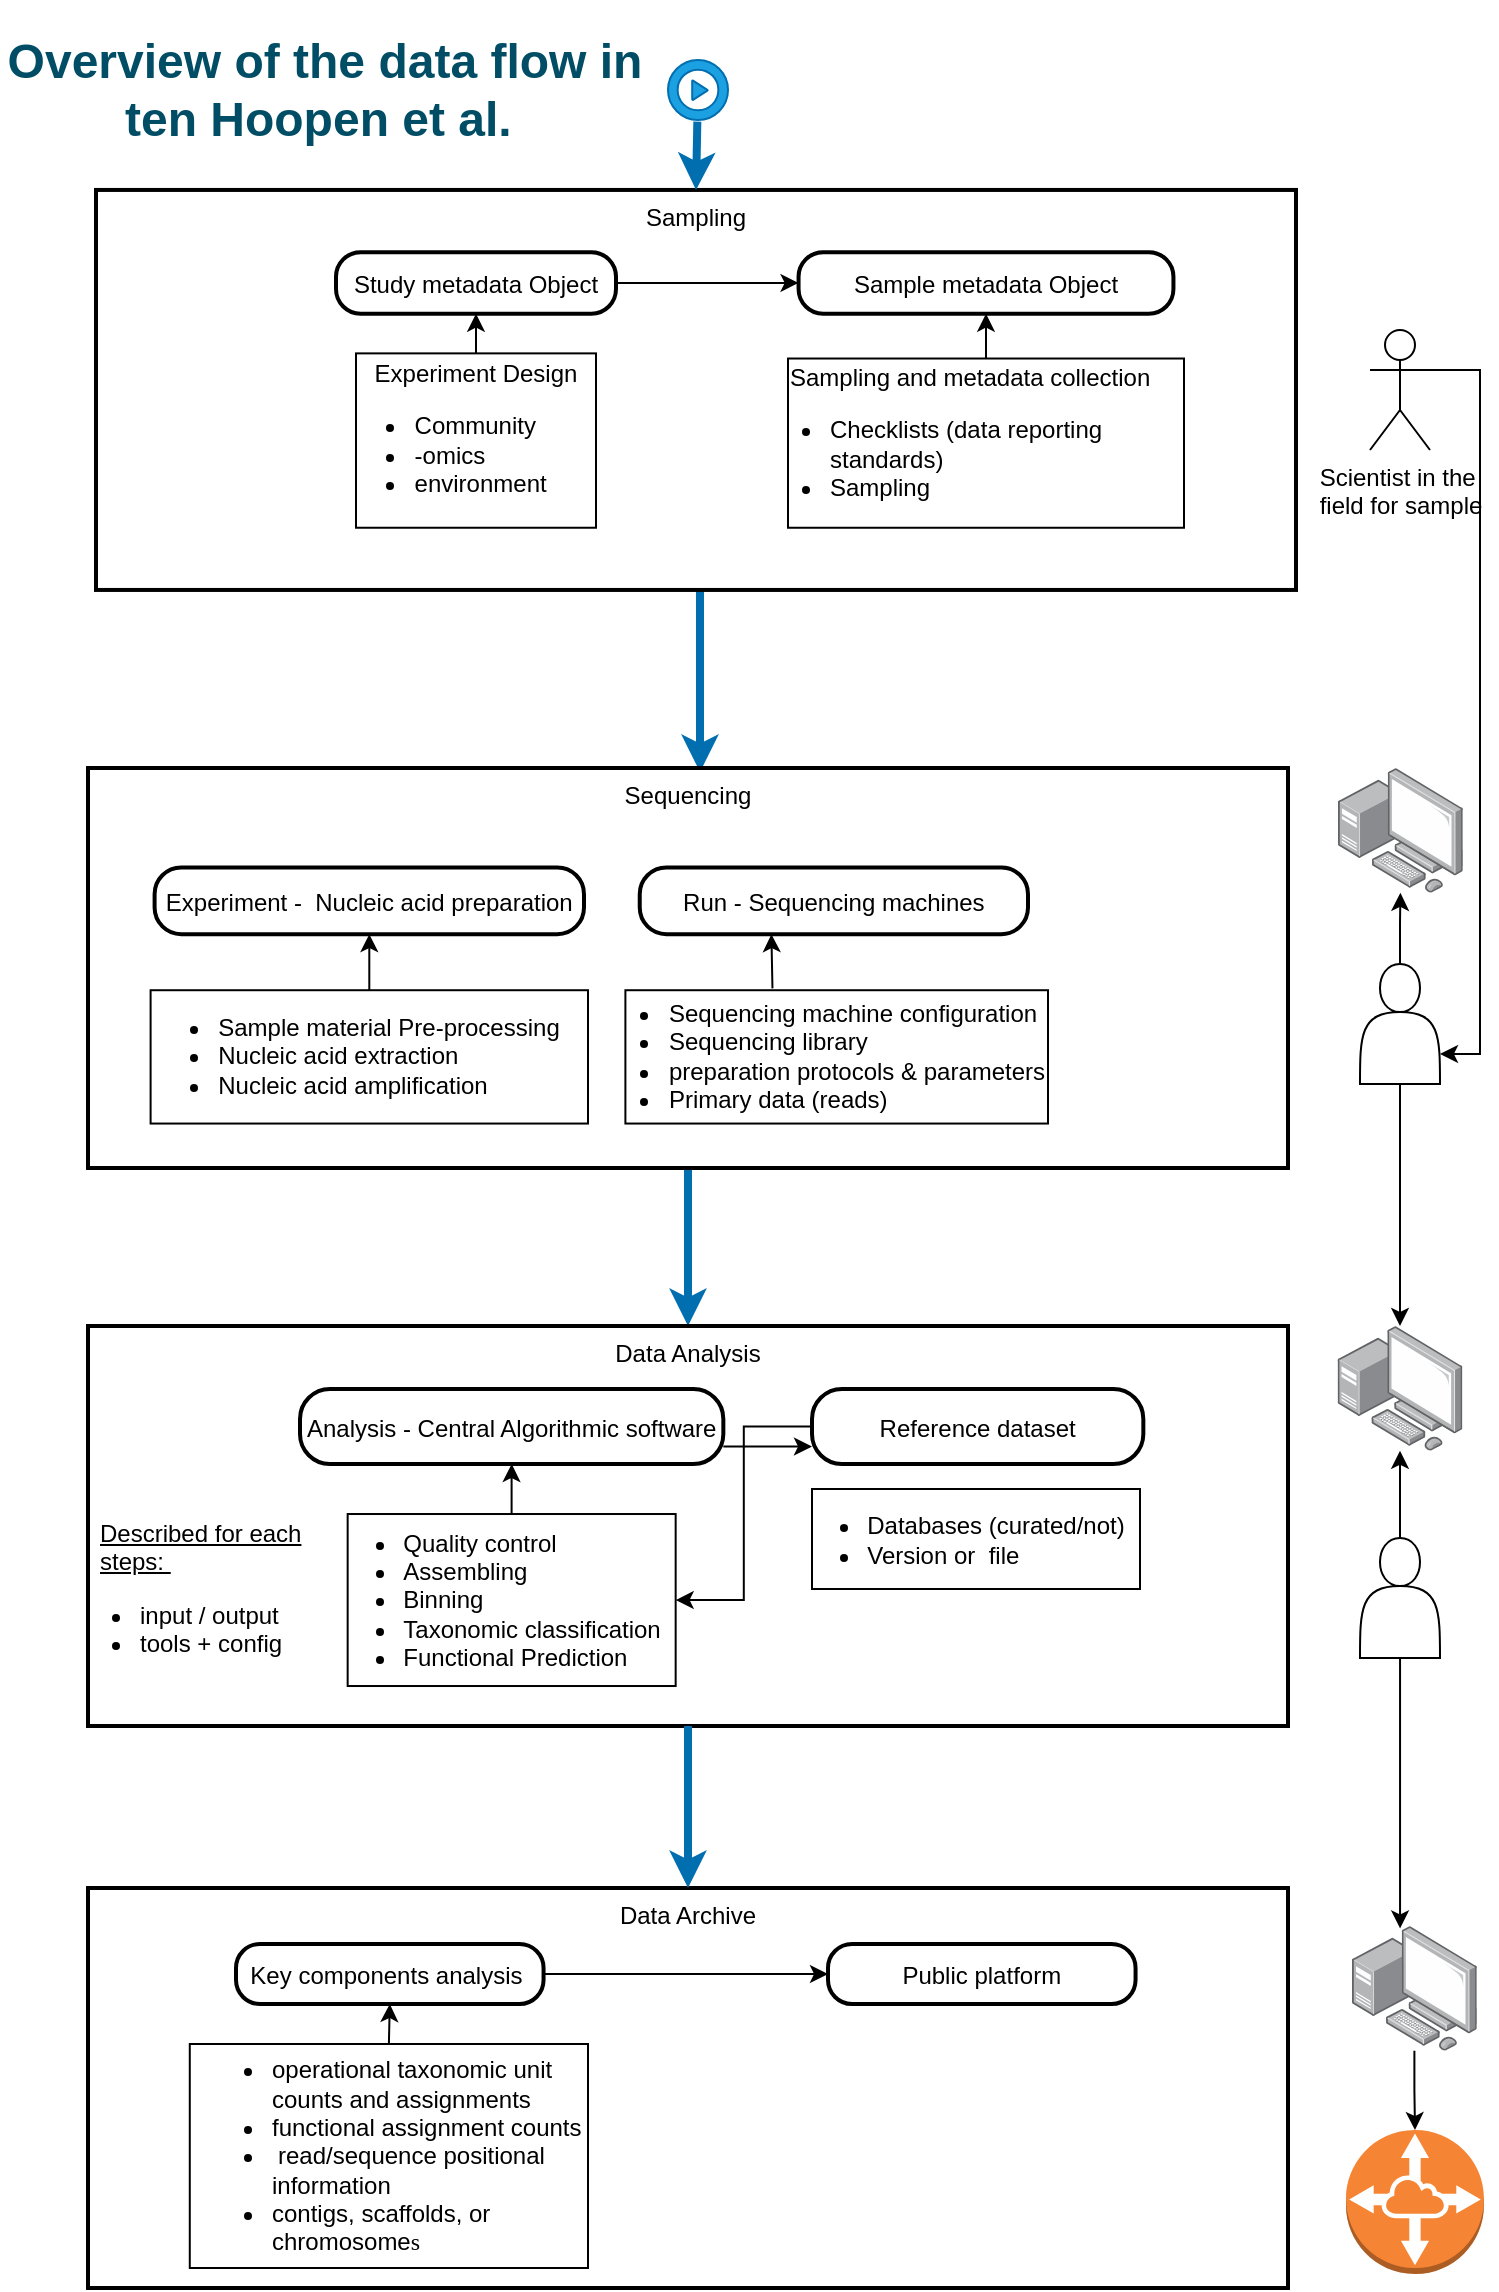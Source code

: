 <mxfile version="24.8.3">
  <diagram name="Page-1" id="eUhtq4w8cxWgcWz3ld9h">
    <mxGraphModel dx="1432" dy="922" grid="0" gridSize="10" guides="1" tooltips="1" connect="1" arrows="1" fold="1" page="1" pageScale="1" pageWidth="826" pageHeight="1169" background="none" math="0" shadow="0">
      <root>
        <mxCell id="0" />
        <mxCell id="1" parent="0" />
        <mxCell id="IBZZdO0sH0K3nxLxbMnE-35" value="" style="endArrow=classic;html=1;rounded=0;fillColor=#1ba1e2;strokeColor=#006EAF;strokeWidth=4;exitX=0.5;exitY=1;exitDx=0;exitDy=0;entryX=0.5;entryY=0;entryDx=0;entryDy=0;" parent="1" source="14" target="10" edge="1">
          <mxGeometry width="50" height="50" relative="1" as="geometry">
            <mxPoint x="374" y="647" as="sourcePoint" />
            <mxPoint x="374" y="587" as="targetPoint" />
            <Array as="points">
              <mxPoint x="374" y="557" />
            </Array>
          </mxGeometry>
        </mxCell>
        <mxCell id="IBZZdO0sH0K3nxLxbMnE-48" value="" style="endArrow=classic;html=1;rounded=0;fillColor=#1ba1e2;strokeColor=#006EAF;strokeWidth=4;" parent="1" edge="1">
          <mxGeometry width="50" height="50" relative="1" as="geometry">
            <mxPoint x="380" y="297" as="sourcePoint" />
            <mxPoint x="380" y="391" as="targetPoint" />
            <Array as="points" />
          </mxGeometry>
        </mxCell>
        <mxCell id="10" value="Data Analysis" style="whiteSpace=wrap;strokeWidth=2;verticalAlign=top;" parent="1" vertex="1">
          <mxGeometry x="74" y="668" width="600" height="200" as="geometry" />
        </mxCell>
        <mxCell id="IBZZdO0sH0K3nxLxbMnE-58" style="edgeStyle=orthogonalEdgeStyle;rounded=0;orthogonalLoop=1;jettySize=auto;html=1;exitX=1;exitY=0.5;exitDx=0;exitDy=0;entryX=0;entryY=0.5;entryDx=0;entryDy=0;" parent="10" edge="1">
          <mxGeometry relative="1" as="geometry">
            <mxPoint x="317.67" y="60.25" as="sourcePoint" />
            <mxPoint x="362" y="60.25" as="targetPoint" />
          </mxGeometry>
        </mxCell>
        <mxCell id="zwraW4Ukam8c2gcRzOyC-30" value="Analysis - Central Algorithmic software" style="rounded=1;arcSize=40;strokeWidth=2" parent="10" vertex="1">
          <mxGeometry x="106" y="31.5" width="211.67" height="37.5" as="geometry" />
        </mxCell>
        <mxCell id="IBZZdO0sH0K3nxLxbMnE-61" value="" style="edgeStyle=orthogonalEdgeStyle;rounded=0;orthogonalLoop=1;jettySize=auto;html=1;" parent="10" source="IBZZdO0sH0K3nxLxbMnE-53" target="zwraW4Ukam8c2gcRzOyC-30" edge="1">
          <mxGeometry relative="1" as="geometry" />
        </mxCell>
        <mxCell id="IBZZdO0sH0K3nxLxbMnE-53" value="&lt;div style=&quot;&quot;&gt;&lt;ul style=&quot;padding-left: 20px;&quot;&gt;&lt;li style=&quot;text-align: left;&quot;&gt;&lt;span style=&quot;white-space: nowrap;&quot;&gt;Quality control&lt;/span&gt;&lt;br&gt;&lt;/li&gt;&lt;li style=&quot;text-align: left;&quot;&gt;&lt;span style=&quot;white-space: nowrap;&quot;&gt;Assembling&lt;br&gt;&lt;/span&gt;&lt;/li&gt;&lt;li style=&quot;text-align: left;&quot;&gt;&lt;span style=&quot;white-space: nowrap;&quot;&gt;Binning&lt;br&gt;&lt;/span&gt;&lt;/li&gt;&lt;li style=&quot;text-align: left;&quot;&gt;&lt;span style=&quot;white-space: nowrap;&quot;&gt;Taxonomic classification&lt;br&gt;&lt;/span&gt;&lt;/li&gt;&lt;li style=&quot;text-align: left;&quot;&gt;&lt;span style=&quot;white-space: nowrap;&quot;&gt;&lt;span style=&quot;text-align: center;&quot;&gt;Functional Prediction&lt;/span&gt;&lt;br&gt;&lt;/span&gt;&lt;/li&gt;&lt;/ul&gt;&lt;/div&gt;" style="rounded=0;whiteSpace=wrap;html=1;" parent="10" vertex="1">
          <mxGeometry x="129.83" y="94.01" width="164" height="86" as="geometry" />
        </mxCell>
        <mxCell id="IBZZdO0sH0K3nxLxbMnE-60" value="" style="edgeStyle=orthogonalEdgeStyle;rounded=0;orthogonalLoop=1;jettySize=auto;html=1;entryX=1;entryY=0.5;entryDx=0;entryDy=0;" parent="10" source="IBZZdO0sH0K3nxLxbMnE-55" target="IBZZdO0sH0K3nxLxbMnE-53" edge="1">
          <mxGeometry relative="1" as="geometry" />
        </mxCell>
        <mxCell id="IBZZdO0sH0K3nxLxbMnE-55" value="Reference dataset" style="rounded=1;arcSize=40;strokeWidth=2" parent="10" vertex="1">
          <mxGeometry x="362" y="31.5" width="165.67" height="37.5" as="geometry" />
        </mxCell>
        <mxCell id="IBZZdO0sH0K3nxLxbMnE-56" value="&lt;div style=&quot;&quot;&gt;&lt;ul style=&quot;padding-left: 20px;&quot;&gt;&lt;li style=&quot;text-align: left;&quot;&gt;&lt;span style=&quot;text-wrap-mode: nowrap;&quot;&gt;Databases (curated/not)&lt;/span&gt;&lt;/li&gt;&lt;li style=&quot;text-align: left;&quot;&gt;&lt;span style=&quot;text-wrap-mode: nowrap;&quot;&gt;Version or &amp;nbsp;file&lt;/span&gt;&lt;/li&gt;&lt;/ul&gt;&lt;/div&gt;" style="rounded=0;whiteSpace=wrap;html=1;" parent="10" vertex="1">
          <mxGeometry x="362" y="81.5" width="164" height="50.0" as="geometry" />
        </mxCell>
        <mxCell id="IBZZdO0sH0K3nxLxbMnE-57" value="&lt;u&gt;Described for each steps:&amp;nbsp;&lt;/u&gt;&lt;div&gt;&lt;ul style=&quot;padding-left: 20px;&quot;&gt;&lt;li&gt;input / output&amp;nbsp;&lt;/li&gt;&lt;li&gt;tools + config&lt;/li&gt;&lt;/ul&gt;&lt;/div&gt;" style="text;html=1;align=left;verticalAlign=middle;whiteSpace=wrap;rounded=0;" parent="10" vertex="1">
          <mxGeometry x="3.67" y="104.63" width="114" height="64.75" as="geometry" />
        </mxCell>
        <mxCell id="14" value="Sequencing" style="whiteSpace=wrap;strokeWidth=2;verticalAlign=top;" parent="1" vertex="1">
          <mxGeometry x="74" y="389" width="600" height="200" as="geometry" />
        </mxCell>
        <mxCell id="15" value="Run - Sequencing machines" style="rounded=1;arcSize=40;strokeWidth=2;flipV=1;flipH=1;" parent="14" vertex="1">
          <mxGeometry x="275.87" y="49.733" width="194.13" height="33.333" as="geometry" />
        </mxCell>
        <mxCell id="16" value="Experiment -  Nucleic acid preparation" style="rounded=1;arcSize=40;strokeWidth=2;flipV=1;flipH=1;" parent="14" vertex="1">
          <mxGeometry x="33.3" y="49.733" width="214.7" height="33.333" as="geometry" />
        </mxCell>
        <mxCell id="IBZZdO0sH0K3nxLxbMnE-37" value="&lt;div style=&quot;&quot;&gt;&lt;ul style=&quot;padding-left: 20px;&quot;&gt;&lt;li style=&quot;text-align: left;&quot;&gt;&lt;span style=&quot;white-space: nowrap;&quot;&gt;Sample material Pre-processing&lt;/span&gt;&lt;br&gt;&lt;/li&gt;&lt;li style=&quot;text-align: left;&quot;&gt;&lt;span style=&quot;white-space: nowrap;&quot;&gt;Nucleic acid extraction&lt;/span&gt;&lt;br&gt;&lt;/li&gt;&lt;li style=&quot;text-align: left;&quot;&gt;&lt;span style=&quot;white-space: nowrap;&quot;&gt;Nucleic acid amplification&lt;/span&gt;&lt;br&gt;&lt;/li&gt;&lt;/ul&gt;&lt;/div&gt;" style="rounded=0;whiteSpace=wrap;html=1;" parent="14" vertex="1">
          <mxGeometry x="31.3" y="111.111" width="218.7" height="66.667" as="geometry" />
        </mxCell>
        <mxCell id="IBZZdO0sH0K3nxLxbMnE-36" value="&lt;div style=&quot;text-align: left;&quot;&gt;&lt;ul style=&quot;padding-left: 20px;&quot;&gt;&lt;li&gt;&lt;span style=&quot;white-space: nowrap;&quot;&gt;Sequencing machine configuration&lt;/span&gt;&lt;/li&gt;&lt;li&gt;&lt;span style=&quot;white-space: nowrap;&quot;&gt;Sequencing library&lt;/span&gt;&lt;/li&gt;&lt;li&gt;&lt;span style=&quot;white-space: nowrap;&quot;&gt;preparation protocols &amp;amp; parameters&lt;/span&gt;&lt;/li&gt;&lt;li&gt;&lt;span style=&quot;white-space: nowrap;&quot;&gt;Primary data (reads)&lt;/span&gt;&lt;/li&gt;&lt;/ul&gt;&lt;/div&gt;" style="rounded=0;whiteSpace=wrap;html=1;" parent="14" vertex="1">
          <mxGeometry x="268.7" y="111.111" width="211.3" height="66.667" as="geometry" />
        </mxCell>
        <mxCell id="IBZZdO0sH0K3nxLxbMnE-39" value="" style="endArrow=classic;html=1;rounded=0;entryX=0.5;entryY=1;entryDx=0;entryDy=0;exitX=0.5;exitY=0;exitDx=0;exitDy=0;" parent="14" source="IBZZdO0sH0K3nxLxbMnE-37" target="16" edge="1">
          <mxGeometry width="50" height="50" relative="1" as="geometry">
            <mxPoint x="412.22" y="-147.222" as="sourcePoint" />
            <mxPoint x="412" y="-171.111" as="targetPoint" />
          </mxGeometry>
        </mxCell>
        <mxCell id="IBZZdO0sH0K3nxLxbMnE-50" value="" style="endArrow=classic;html=1;rounded=0;entryX=0.5;entryY=1;entryDx=0;entryDy=0;exitX=0.348;exitY=-0.014;exitDx=0;exitDy=0;exitPerimeter=0;" parent="14" source="IBZZdO0sH0K3nxLxbMnE-36" edge="1">
          <mxGeometry width="50" height="50" relative="1" as="geometry">
            <mxPoint x="344" y="103.333" as="sourcePoint" />
            <mxPoint x="341.696" y="83.065" as="targetPoint" />
            <Array as="points" />
          </mxGeometry>
        </mxCell>
        <mxCell id="zwraW4Ukam8c2gcRzOyC-19" value="Sampling" style="whiteSpace=wrap;strokeWidth=2;verticalAlign=top;" parent="1" vertex="1">
          <mxGeometry x="78" y="99.974" width="600" height="200" as="geometry" />
        </mxCell>
        <mxCell id="IBZZdO0sH0K3nxLxbMnE-31" value="" style="endArrow=classic;html=1;rounded=0;exitX=1;exitY=0.5;exitDx=0;exitDy=0;entryX=0;entryY=0.5;entryDx=0;entryDy=0;" parent="zwraW4Ukam8c2gcRzOyC-19" source="zwraW4Ukam8c2gcRzOyC-20" target="zwraW4Ukam8c2gcRzOyC-21" edge="1">
          <mxGeometry width="50" height="50" relative="1" as="geometry">
            <mxPoint x="546" y="420.513" as="sourcePoint" />
            <mxPoint x="596" y="369.231" as="targetPoint" />
          </mxGeometry>
        </mxCell>
        <mxCell id="IBZZdO0sH0K3nxLxbMnE-42" value="" style="group" parent="zwraW4Ukam8c2gcRzOyC-19" vertex="1" connectable="0">
          <mxGeometry x="126" y="31.103" width="140" height="137.795" as="geometry" />
        </mxCell>
        <mxCell id="zwraW4Ukam8c2gcRzOyC-20" value="Study metadata Object" style="rounded=1;arcSize=40;strokeWidth=2;flipV=1;flipH=1;" parent="IBZZdO0sH0K3nxLxbMnE-42" vertex="1">
          <mxGeometry x="-6" width="140" height="30.77" as="geometry" />
        </mxCell>
        <mxCell id="IBZZdO0sH0K3nxLxbMnE-22" value="&lt;div style=&quot;text-align: left;&quot;&gt;&lt;span style=&quot;text-align: center; white-space: nowrap;&quot;&gt;Experiment Design&lt;/span&gt;&lt;br&gt;&lt;/div&gt;&lt;ul style=&quot;padding-left: 20px;&quot;&gt;&lt;li style=&quot;text-align: left;&quot;&gt;Community&amp;nbsp;&lt;/li&gt;&lt;li style=&quot;text-align: left;&quot;&gt;-omics&lt;/li&gt;&lt;li style=&quot;text-align: left;&quot;&gt;environment&amp;nbsp;&lt;br&gt;&lt;/li&gt;&lt;/ul&gt;" style="rounded=0;whiteSpace=wrap;html=1;flipV=1;flipH=1;" parent="IBZZdO0sH0K3nxLxbMnE-42" vertex="1">
          <mxGeometry x="4" y="50.615" width="120" height="87.179" as="geometry" />
        </mxCell>
        <mxCell id="IBZZdO0sH0K3nxLxbMnE-24" value="" style="endArrow=classic;html=1;rounded=0;entryX=0.5;entryY=1;entryDx=0;entryDy=0;exitX=0.5;exitY=0;exitDx=0;exitDy=0;" parent="IBZZdO0sH0K3nxLxbMnE-42" source="IBZZdO0sH0K3nxLxbMnE-22" target="zwraW4Ukam8c2gcRzOyC-20" edge="1">
          <mxGeometry width="50" height="50" relative="1" as="geometry">
            <mxPoint x="59.75" y="35.231" as="sourcePoint" />
            <mxPoint x="429.75" y="271.128" as="targetPoint" />
          </mxGeometry>
        </mxCell>
        <mxCell id="IBZZdO0sH0K3nxLxbMnE-43" value="" style="group" parent="zwraW4Ukam8c2gcRzOyC-19" vertex="1" connectable="0">
          <mxGeometry x="346.002" y="31.1" width="198" height="137.8" as="geometry" />
        </mxCell>
        <mxCell id="zwraW4Ukam8c2gcRzOyC-21" value="Sample metadata Object" style="rounded=1;arcSize=40;strokeWidth=2;flipV=1;flipH=1;" parent="IBZZdO0sH0K3nxLxbMnE-43" vertex="1">
          <mxGeometry x="5.279" width="187.441" height="30.769" as="geometry" />
        </mxCell>
        <mxCell id="IBZZdO0sH0K3nxLxbMnE-25" value="&lt;div style=&quot;text-align: left;&quot;&gt;&lt;span style=&quot;text-align: center; white-space: nowrap;&quot;&gt;Sampling and metadata collection&lt;/span&gt;&lt;br&gt;&lt;/div&gt;&lt;ul style=&quot;padding-left: 20px;&quot;&gt;&lt;li style=&quot;text-align: left;&quot;&gt;Checklists (data reporting standards)&amp;nbsp;&lt;/li&gt;&lt;li style=&quot;text-align: left;&quot;&gt;Sampling&lt;/li&gt;&lt;/ul&gt;" style="rounded=0;whiteSpace=wrap;html=1;" parent="IBZZdO0sH0K3nxLxbMnE-43" vertex="1">
          <mxGeometry y="53.184" width="198" height="84.615" as="geometry" />
        </mxCell>
        <mxCell id="IBZZdO0sH0K3nxLxbMnE-33" value="" style="endArrow=classic;html=1;rounded=0;entryX=0.5;entryY=1;entryDx=0;entryDy=0;exitX=0.5;exitY=0;exitDx=0;exitDy=0;" parent="IBZZdO0sH0K3nxLxbMnE-43" source="IBZZdO0sH0K3nxLxbMnE-25" target="zwraW4Ukam8c2gcRzOyC-21" edge="1">
          <mxGeometry width="50" height="50" relative="1" as="geometry">
            <mxPoint x="56.218" y="79.156" as="sourcePoint" />
            <mxPoint x="50.94" y="56.741" as="targetPoint" />
          </mxGeometry>
        </mxCell>
        <mxCell id="zwraW4Ukam8c2gcRzOyC-33" value="Data Archive" style="whiteSpace=wrap;strokeWidth=2;verticalAlign=top;" parent="1" vertex="1">
          <mxGeometry x="74" y="949" width="600" height="200" as="geometry" />
        </mxCell>
        <mxCell id="zwraW4Ukam8c2gcRzOyC-37" value="Key components analysis " style="rounded=1;arcSize=40;strokeWidth=2" parent="zwraW4Ukam8c2gcRzOyC-33" vertex="1">
          <mxGeometry x="74" y="28" width="153.78" height="30" as="geometry" />
        </mxCell>
        <mxCell id="IBZZdO0sH0K3nxLxbMnE-62" value="&lt;div style=&quot;&quot;&gt;&lt;p style=&quot;&quot;&gt;&lt;/p&gt;&lt;ul&gt;&lt;li style=&quot;text-align: left;&quot;&gt;&lt;font style=&quot;font-size: 12px;&quot; face=&quot;Helvetica&quot;&gt;operational taxonomic unit counts and assignments&lt;/font&gt;&lt;/li&gt;&lt;li style=&quot;text-align: left;&quot;&gt;&lt;font face=&quot;Helvetica&quot; style=&quot;font-size: 12px;&quot;&gt;functional assignment counts&lt;/font&gt;&lt;/li&gt;&lt;li style=&quot;text-align: left;&quot;&gt;&lt;font face=&quot;XK4yL2_mpYgl22afmBj1&quot; style=&quot;font-size: 12px;&quot;&gt;&amp;nbsp;&lt;/font&gt;&lt;font style=&quot;font-size: 12px;&quot;&gt;&lt;font face=&quot;Helvetica&quot;&gt;read/sequence positional information&lt;/font&gt;&lt;/font&gt;&lt;/li&gt;&lt;li style=&quot;text-align: left;&quot;&gt;&lt;font face=&quot;Helvetica&quot;&gt;contigs, scaffolds, or chromosome&lt;/font&gt;&lt;font face=&quot;XK4yL2_mpYgl22afmBj1&quot;&gt;s&lt;/font&gt;&lt;/li&gt;&lt;/ul&gt;&lt;p&gt;&lt;/p&gt;&lt;/div&gt;" style="rounded=0;whiteSpace=wrap;html=1;" parent="zwraW4Ukam8c2gcRzOyC-33" vertex="1">
          <mxGeometry x="50.89" y="78" width="199.11" height="112" as="geometry" />
        </mxCell>
        <mxCell id="IBZZdO0sH0K3nxLxbMnE-66" value="" style="endArrow=classic;html=1;rounded=0;exitX=0.5;exitY=0;exitDx=0;exitDy=0;entryX=0.5;entryY=1;entryDx=0;entryDy=0;" parent="zwraW4Ukam8c2gcRzOyC-33" source="IBZZdO0sH0K3nxLxbMnE-62" target="zwraW4Ukam8c2gcRzOyC-37" edge="1">
          <mxGeometry width="50" height="50" relative="1" as="geometry">
            <mxPoint x="256" y="18" as="sourcePoint" />
            <mxPoint x="306" y="-32" as="targetPoint" />
          </mxGeometry>
        </mxCell>
        <mxCell id="IBZZdO0sH0K3nxLxbMnE-67" value="Public platform" style="rounded=1;arcSize=40;strokeWidth=2" parent="zwraW4Ukam8c2gcRzOyC-33" vertex="1">
          <mxGeometry x="370" y="28" width="153.78" height="30" as="geometry" />
        </mxCell>
        <mxCell id="IBZZdO0sH0K3nxLxbMnE-68" value="" style="endArrow=classic;html=1;rounded=0;exitX=1;exitY=0.5;exitDx=0;exitDy=0;entryX=0;entryY=0.5;entryDx=0;entryDy=0;" parent="zwraW4Ukam8c2gcRzOyC-33" source="zwraW4Ukam8c2gcRzOyC-37" target="IBZZdO0sH0K3nxLxbMnE-67" edge="1">
          <mxGeometry width="50" height="50" relative="1" as="geometry">
            <mxPoint x="256" y="18" as="sourcePoint" />
            <mxPoint x="306" y="-32" as="targetPoint" />
          </mxGeometry>
        </mxCell>
        <mxCell id="IBZZdO0sH0K3nxLxbMnE-82" style="edgeStyle=orthogonalEdgeStyle;rounded=0;orthogonalLoop=1;jettySize=auto;html=1;" parent="1" source="IBZZdO0sH0K3nxLxbMnE-18" target="IBZZdO0sH0K3nxLxbMnE-73" edge="1">
          <mxGeometry relative="1" as="geometry" />
        </mxCell>
        <mxCell id="IBZZdO0sH0K3nxLxbMnE-18" value="" style="shape=actor;whiteSpace=wrap;html=1;" parent="1" vertex="1">
          <mxGeometry x="710" y="774" width="40" height="60" as="geometry" />
        </mxCell>
        <mxCell id="IBZZdO0sH0K3nxLxbMnE-49" value="" style="group" parent="1" vertex="1" connectable="0">
          <mxGeometry x="364" y="35" width="30" height="30" as="geometry" />
        </mxCell>
        <mxCell id="IBZZdO0sH0K3nxLxbMnE-44" value="" style="sketch=0;html=1;aspect=fixed;strokeColor=#006EAF;shadow=0;fillColor=#1ba1e2;verticalAlign=top;labelPosition=center;verticalLabelPosition=bottom;shape=mxgraph.gcp2.play_start;fontColor=#ffffff;" parent="IBZZdO0sH0K3nxLxbMnE-49" vertex="1">
          <mxGeometry width="30" height="30" as="geometry" />
        </mxCell>
        <mxCell id="IBZZdO0sH0K3nxLxbMnE-46" value="" style="endArrow=classic;html=1;rounded=0;fillColor=#1ba1e2;strokeColor=#006EAF;strokeWidth=4;entryX=0.5;entryY=0;entryDx=0;entryDy=0;exitX=0.489;exitY=1.028;exitDx=0;exitDy=0;exitPerimeter=0;" parent="IBZZdO0sH0K3nxLxbMnE-49" source="IBZZdO0sH0K3nxLxbMnE-44" target="zwraW4Ukam8c2gcRzOyC-19" edge="1">
          <mxGeometry width="50" height="50" relative="1" as="geometry">
            <mxPoint x="12" y="38" as="sourcePoint" />
            <mxPoint y="58" as="targetPoint" />
          </mxGeometry>
        </mxCell>
        <mxCell id="IBZZdO0sH0K3nxLxbMnE-51" value="" style="endArrow=classic;html=1;rounded=0;fillColor=#1ba1e2;strokeColor=#006EAF;strokeWidth=4;exitX=0.5;exitY=1;exitDx=0;exitDy=0;" parent="1" source="10" target="zwraW4Ukam8c2gcRzOyC-33" edge="1">
          <mxGeometry width="50" height="50" relative="1" as="geometry">
            <mxPoint x="384" y="534" as="sourcePoint" />
            <mxPoint x="384" y="597" as="targetPoint" />
            <Array as="points" />
          </mxGeometry>
        </mxCell>
        <mxCell id="IBZZdO0sH0K3nxLxbMnE-78" style="edgeStyle=orthogonalEdgeStyle;rounded=0;orthogonalLoop=1;jettySize=auto;html=1;" parent="1" source="IBZZdO0sH0K3nxLxbMnE-69" target="IBZZdO0sH0K3nxLxbMnE-73" edge="1">
          <mxGeometry relative="1" as="geometry" />
        </mxCell>
        <mxCell id="IBZZdO0sH0K3nxLxbMnE-79" value="" style="edgeStyle=orthogonalEdgeStyle;rounded=0;orthogonalLoop=1;jettySize=auto;html=1;" parent="1" source="IBZZdO0sH0K3nxLxbMnE-69" target="IBZZdO0sH0K3nxLxbMnE-71" edge="1">
          <mxGeometry relative="1" as="geometry" />
        </mxCell>
        <mxCell id="IBZZdO0sH0K3nxLxbMnE-69" value="" style="shape=actor;whiteSpace=wrap;html=1;" parent="1" vertex="1">
          <mxGeometry x="710" y="487" width="40" height="60" as="geometry" />
        </mxCell>
        <mxCell id="IBZZdO0sH0K3nxLxbMnE-71" value="" style="image;points=[];aspect=fixed;html=1;align=center;shadow=0;dashed=0;image=img/lib/allied_telesis/computer_and_terminals/Personal_Computer_with_Server.svg;" parent="1" vertex="1">
          <mxGeometry x="699" y="389" width="62.4" height="62.4" as="geometry" />
        </mxCell>
        <mxCell id="IBZZdO0sH0K3nxLxbMnE-72" value="" style="outlineConnect=0;dashed=0;verticalLabelPosition=bottom;verticalAlign=top;align=center;html=1;shape=mxgraph.aws3.vpc_peering;fillColor=#F58534;gradientColor=none;" parent="1" vertex="1">
          <mxGeometry x="703" y="1070" width="69" height="72" as="geometry" />
        </mxCell>
        <mxCell id="IBZZdO0sH0K3nxLxbMnE-73" value="" style="image;points=[];aspect=fixed;html=1;align=center;shadow=0;dashed=0;image=img/lib/allied_telesis/computer_and_terminals/Personal_Computer_with_Server.svg;" parent="1" vertex="1">
          <mxGeometry x="698.8" y="668" width="62.4" height="62.4" as="geometry" />
        </mxCell>
        <mxCell id="IBZZdO0sH0K3nxLxbMnE-74" value="" style="image;points=[];aspect=fixed;html=1;align=center;shadow=0;dashed=0;image=img/lib/allied_telesis/computer_and_terminals/Personal_Computer_with_Server.svg;" parent="1" vertex="1">
          <mxGeometry x="706" y="968" width="62.4" height="62.4" as="geometry" />
        </mxCell>
        <mxCell id="IBZZdO0sH0K3nxLxbMnE-77" value="" style="edgeStyle=orthogonalEdgeStyle;rounded=0;orthogonalLoop=1;jettySize=auto;html=1;entryX=1;entryY=0.75;entryDx=0;entryDy=0;exitX=1;exitY=0.333;exitDx=0;exitDy=0;exitPerimeter=0;" parent="1" source="IBZZdO0sH0K3nxLxbMnE-75" target="IBZZdO0sH0K3nxLxbMnE-69" edge="1">
          <mxGeometry relative="1" as="geometry">
            <mxPoint x="730" y="310" as="targetPoint" />
          </mxGeometry>
        </mxCell>
        <mxCell id="IBZZdO0sH0K3nxLxbMnE-75" value="Scientist in the&amp;nbsp;&lt;div&gt;field for sample&lt;div&gt;&lt;br&gt;&lt;/div&gt;&lt;/div&gt;" style="shape=umlActor;verticalLabelPosition=bottom;verticalAlign=top;html=1;outlineConnect=0;" parent="1" vertex="1">
          <mxGeometry x="715" y="170" width="30" height="60" as="geometry" />
        </mxCell>
        <mxCell id="IBZZdO0sH0K3nxLxbMnE-81" style="edgeStyle=orthogonalEdgeStyle;rounded=0;orthogonalLoop=1;jettySize=auto;html=1;entryX=0.5;entryY=0;entryDx=0;entryDy=0;entryPerimeter=0;" parent="1" source="IBZZdO0sH0K3nxLxbMnE-74" target="IBZZdO0sH0K3nxLxbMnE-72" edge="1">
          <mxGeometry relative="1" as="geometry" />
        </mxCell>
        <mxCell id="IBZZdO0sH0K3nxLxbMnE-83" style="edgeStyle=orthogonalEdgeStyle;rounded=0;orthogonalLoop=1;jettySize=auto;html=1;entryX=0.385;entryY=0.019;entryDx=0;entryDy=0;entryPerimeter=0;" parent="1" source="IBZZdO0sH0K3nxLxbMnE-18" target="IBZZdO0sH0K3nxLxbMnE-74" edge="1">
          <mxGeometry relative="1" as="geometry" />
        </mxCell>
        <mxCell id="46f1oa_xDWKoAvwX2EID-17" value="&lt;h1&gt;&lt;font color=&quot;#004d65&quot;&gt;Overview of the data flow in ten Hoopen et al.&amp;nbsp;&lt;/font&gt;&lt;/h1&gt;" style="text;html=1;align=center;verticalAlign=middle;whiteSpace=wrap;rounded=0;" vertex="1" parent="1">
          <mxGeometry x="30" y="35" width="325" height="30" as="geometry" />
        </mxCell>
      </root>
    </mxGraphModel>
  </diagram>
</mxfile>
